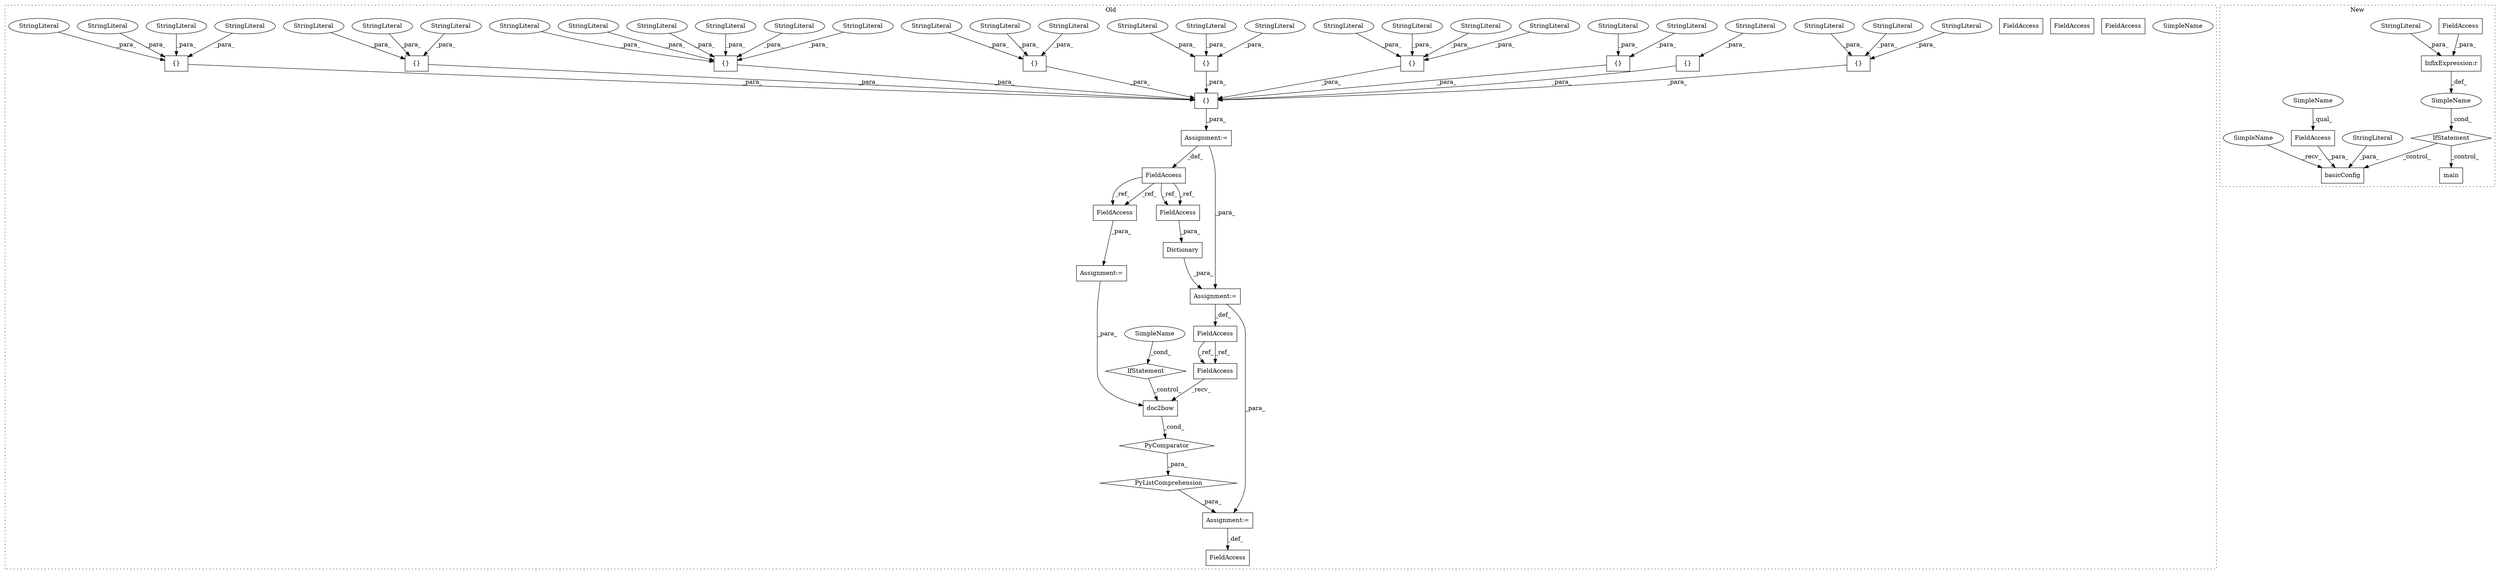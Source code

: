 digraph G {
subgraph cluster0 {
1 [label="PyListComprehension" a="109" s="729" l="119" shape="diamond"];
3 [label="Dictionary" a="32" s="688,704" l="11,1" shape="box"];
4 [label="PyComparator" a="113" s="816" l="24" shape="diamond"];
5 [label="{}" a="4" s="401,670" l="1,1" shape="box"];
8 [label="doc2bow" a="32" s="740,752" l="8,1" shape="box"];
9 [label="{}" a="4" s="598,614" l="1,1" shape="box"];
12 [label="FieldAccess" a="22" s="677" l="10" shape="box"];
13 [label="{}" a="4" s="435,489" l="1,1" shape="box"];
14 [label="SimpleName" a="42" s="835" l="5" shape="ellipse"];
15 [label="IfStatement" a="25" s="816" l="24" shape="diamond"];
16 [label="{}" a="4" s="402,433" l="1,1" shape="box"];
17 [label="FieldAccess" a="22" s="729" l="10" shape="box"];
18 [label="{}" a="4" s="588,596" l="1,1" shape="box"];
19 [label="FieldAccess" a="22" s="381" l="5" shape="box"];
20 [label="{}" a="4" s="616,641" l="1,1" shape="box"];
22 [label="FieldAccess" a="22" s="826" l="5" shape="box"];
23 [label="{}" a="4" s="491,525" l="1,1" shape="box"];
24 [label="FieldAccess" a="22" s="711" l="6" shape="box"];
25 [label="{}" a="4" s="527,559" l="1,1" shape="box"];
26 [label="FieldAccess" a="22" s="699" l="5" shape="box"];
27 [label="{}" a="4" s="561,586" l="1,1" shape="box"];
29 [label="{}" a="4" s="643,669" l="1,1" shape="box"];
30 [label="Assignment:=" a="7" s="687" l="1" shape="box"];
31 [label="StringLiteral" a="45" s="492" l="5" shape="ellipse"];
32 [label="StringLiteral" a="45" s="652" l="8" shape="ellipse"];
35 [label="StringLiteral" a="45" s="661" l="8" shape="ellipse"];
36 [label="Assignment:=" a="7" s="816" l="24" shape="box"];
37 [label="StringLiteral" a="45" s="589" l="7" shape="ellipse"];
38 [label="StringLiteral" a="45" s="599" l="7" shape="ellipse"];
39 [label="StringLiteral" a="45" s="607" l="7" shape="ellipse"];
40 [label="StringLiteral" a="45" s="634" l="7" shape="ellipse"];
41 [label="StringLiteral" a="45" s="445" l="6" shape="ellipse"];
42 [label="StringLiteral" a="45" s="498" l="6" shape="ellipse"];
43 [label="StringLiteral" a="45" s="617" l="7" shape="ellipse"];
44 [label="StringLiteral" a="45" s="505" l="11" shape="ellipse"];
45 [label="Assignment:=" a="7" s="717" l="12" shape="box"];
46 [label="Assignment:=" a="7" s="386" l="1" shape="box"];
47 [label="StringLiteral" a="45" s="569" l="10" shape="ellipse"];
48 [label="StringLiteral" a="45" s="463" l="8" shape="ellipse"];
49 [label="StringLiteral" a="45" s="423" l="10" shape="ellipse"];
50 [label="StringLiteral" a="45" s="483" l="6" shape="ellipse"];
51 [label="StringLiteral" a="45" s="562" l="6" shape="ellipse"];
52 [label="StringLiteral" a="45" s="436" l="8" shape="ellipse"];
53 [label="StringLiteral" a="45" s="580" l="6" shape="ellipse"];
54 [label="StringLiteral" a="45" s="545" l="8" shape="ellipse"];
55 [label="StringLiteral" a="45" s="537" l="7" shape="ellipse"];
56 [label="StringLiteral" a="45" s="403" l="7" shape="ellipse"];
57 [label="StringLiteral" a="45" s="554" l="5" shape="ellipse"];
58 [label="StringLiteral" a="45" s="625" l="8" shape="ellipse"];
59 [label="StringLiteral" a="45" s="517" l="8" shape="ellipse"];
60 [label="StringLiteral" a="45" s="644" l="7" shape="ellipse"];
61 [label="StringLiteral" a="45" s="411" l="11" shape="ellipse"];
62 [label="StringLiteral" a="45" s="452" l="10" shape="ellipse"];
63 [label="StringLiteral" a="45" s="472" l="10" shape="ellipse"];
64 [label="StringLiteral" a="45" s="528" l="8" shape="ellipse"];
65 [label="FieldAccess" a="22" s="729" l="10" shape="box"];
66 [label="SimpleName" a="42" s="835" l="5" shape="ellipse"];
69 [label="FieldAccess" a="22" s="826" l="5" shape="box"];
70 [label="FieldAccess" a="22" s="699" l="5" shape="box"];
label = "Old";
style="dotted";
}
subgraph cluster1 {
2 [label="basicConfig" a="32" s="2050,2119" l="12,1" shape="box"];
6 [label="InfixExpression:r" a="27" s="2018" l="4" shape="box"];
7 [label="FieldAccess" a="22" s="2106" l="13" shape="box"];
10 [label="SimpleName" a="42" s="" l="" shape="ellipse"];
11 [label="main" a="32" s="2137" l="6" shape="box"];
21 [label="FieldAccess" a="22" s="2010" l="8" shape="box"];
28 [label="IfStatement" a="25" s="2006,2032" l="4,2" shape="diamond"];
33 [label="StringLiteral" a="45" s="2062" l="43" shape="ellipse"];
34 [label="StringLiteral" a="45" s="2022" l="10" shape="ellipse"];
67 [label="SimpleName" a="42" s="2042" l="7" shape="ellipse"];
68 [label="SimpleName" a="42" s="2106" l="7" shape="ellipse"];
label = "New";
style="dotted";
}
1 -> 45 [label="_para_"];
3 -> 30 [label="_para_"];
4 -> 1 [label="_para_"];
5 -> 46 [label="_para_"];
6 -> 10 [label="_def_"];
7 -> 2 [label="_para_"];
8 -> 4 [label="_cond_"];
9 -> 5 [label="_para_"];
10 -> 28 [label="_cond_"];
12 -> 65 [label="_ref_"];
12 -> 65 [label="_ref_"];
13 -> 5 [label="_para_"];
15 -> 8 [label="_control_"];
16 -> 5 [label="_para_"];
18 -> 5 [label="_para_"];
19 -> 69 [label="_ref_"];
19 -> 69 [label="_ref_"];
19 -> 70 [label="_ref_"];
19 -> 70 [label="_ref_"];
20 -> 5 [label="_para_"];
21 -> 6 [label="_para_"];
23 -> 5 [label="_para_"];
25 -> 5 [label="_para_"];
27 -> 5 [label="_para_"];
28 -> 2 [label="_control_"];
28 -> 11 [label="_control_"];
29 -> 5 [label="_para_"];
30 -> 45 [label="_para_"];
30 -> 12 [label="_def_"];
31 -> 23 [label="_para_"];
32 -> 29 [label="_para_"];
33 -> 2 [label="_para_"];
34 -> 6 [label="_para_"];
35 -> 29 [label="_para_"];
36 -> 8 [label="_para_"];
37 -> 18 [label="_para_"];
38 -> 9 [label="_para_"];
39 -> 9 [label="_para_"];
40 -> 20 [label="_para_"];
41 -> 13 [label="_para_"];
42 -> 23 [label="_para_"];
43 -> 20 [label="_para_"];
44 -> 23 [label="_para_"];
45 -> 24 [label="_def_"];
46 -> 30 [label="_para_"];
46 -> 19 [label="_def_"];
47 -> 27 [label="_para_"];
48 -> 13 [label="_para_"];
49 -> 16 [label="_para_"];
50 -> 13 [label="_para_"];
51 -> 27 [label="_para_"];
52 -> 13 [label="_para_"];
53 -> 27 [label="_para_"];
54 -> 25 [label="_para_"];
55 -> 25 [label="_para_"];
56 -> 16 [label="_para_"];
57 -> 25 [label="_para_"];
58 -> 20 [label="_para_"];
59 -> 23 [label="_para_"];
60 -> 29 [label="_para_"];
61 -> 16 [label="_para_"];
62 -> 13 [label="_para_"];
63 -> 13 [label="_para_"];
64 -> 25 [label="_para_"];
65 -> 8 [label="_recv_"];
66 -> 15 [label="_cond_"];
67 -> 2 [label="_recv_"];
68 -> 7 [label="_qual_"];
69 -> 36 [label="_para_"];
70 -> 3 [label="_para_"];
}